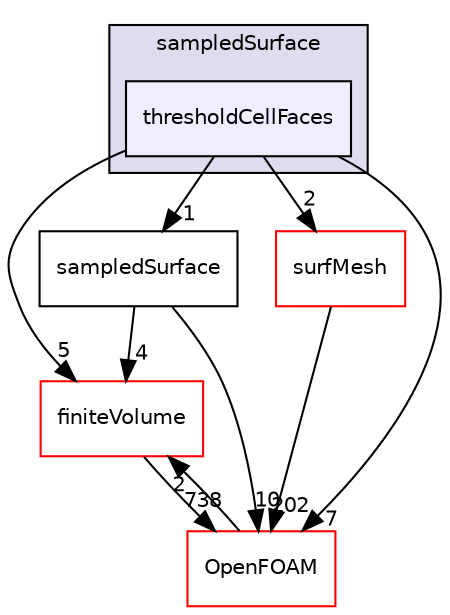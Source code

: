 digraph "src/sampling/sampledSurface/thresholdCellFaces" {
  bgcolor=transparent;
  compound=true
  node [ fontsize="10", fontname="Helvetica"];
  edge [ labelfontsize="10", labelfontname="Helvetica"];
  subgraph clusterdir_daf57321dd7c30092fd489dbb1aa8219 {
    graph [ bgcolor="#ddddee", pencolor="black", label="sampledSurface" fontname="Helvetica", fontsize="10", URL="dir_daf57321dd7c30092fd489dbb1aa8219.html"]
  dir_423893c69cbfecab3c7612425f09ef24 [shape=box, label="thresholdCellFaces", style="filled", fillcolor="#eeeeff", pencolor="black", URL="dir_423893c69cbfecab3c7612425f09ef24.html"];
  }
  dir_9bd15774b555cf7259a6fa18f99fe99b [shape=box label="finiteVolume" color="red" URL="dir_9bd15774b555cf7259a6fa18f99fe99b.html"];
  dir_0a88fe22feb23ce5f078a04a1df67721 [shape=box label="surfMesh" color="red" URL="dir_0a88fe22feb23ce5f078a04a1df67721.html"];
  dir_d52de1bc4d4115df4cf40033a334db55 [shape=box label="sampledSurface" URL="dir_d52de1bc4d4115df4cf40033a334db55.html"];
  dir_c5473ff19b20e6ec4dfe5c310b3778a8 [shape=box label="OpenFOAM" color="red" URL="dir_c5473ff19b20e6ec4dfe5c310b3778a8.html"];
  dir_9bd15774b555cf7259a6fa18f99fe99b->dir_c5473ff19b20e6ec4dfe5c310b3778a8 [headlabel="738", labeldistance=1.5 headhref="dir_000898_001898.html"];
  dir_0a88fe22feb23ce5f078a04a1df67721->dir_c5473ff19b20e6ec4dfe5c310b3778a8 [headlabel="202", labeldistance=1.5 headhref="dir_002749_001898.html"];
  dir_d52de1bc4d4115df4cf40033a334db55->dir_9bd15774b555cf7259a6fa18f99fe99b [headlabel="4", labeldistance=1.5 headhref="dir_002720_000898.html"];
  dir_d52de1bc4d4115df4cf40033a334db55->dir_c5473ff19b20e6ec4dfe5c310b3778a8 [headlabel="10", labeldistance=1.5 headhref="dir_002720_001898.html"];
  dir_423893c69cbfecab3c7612425f09ef24->dir_9bd15774b555cf7259a6fa18f99fe99b [headlabel="5", labeldistance=1.5 headhref="dir_002723_000898.html"];
  dir_423893c69cbfecab3c7612425f09ef24->dir_0a88fe22feb23ce5f078a04a1df67721 [headlabel="2", labeldistance=1.5 headhref="dir_002723_002749.html"];
  dir_423893c69cbfecab3c7612425f09ef24->dir_d52de1bc4d4115df4cf40033a334db55 [headlabel="1", labeldistance=1.5 headhref="dir_002723_002720.html"];
  dir_423893c69cbfecab3c7612425f09ef24->dir_c5473ff19b20e6ec4dfe5c310b3778a8 [headlabel="7", labeldistance=1.5 headhref="dir_002723_001898.html"];
  dir_c5473ff19b20e6ec4dfe5c310b3778a8->dir_9bd15774b555cf7259a6fa18f99fe99b [headlabel="2", labeldistance=1.5 headhref="dir_001898_000898.html"];
}
